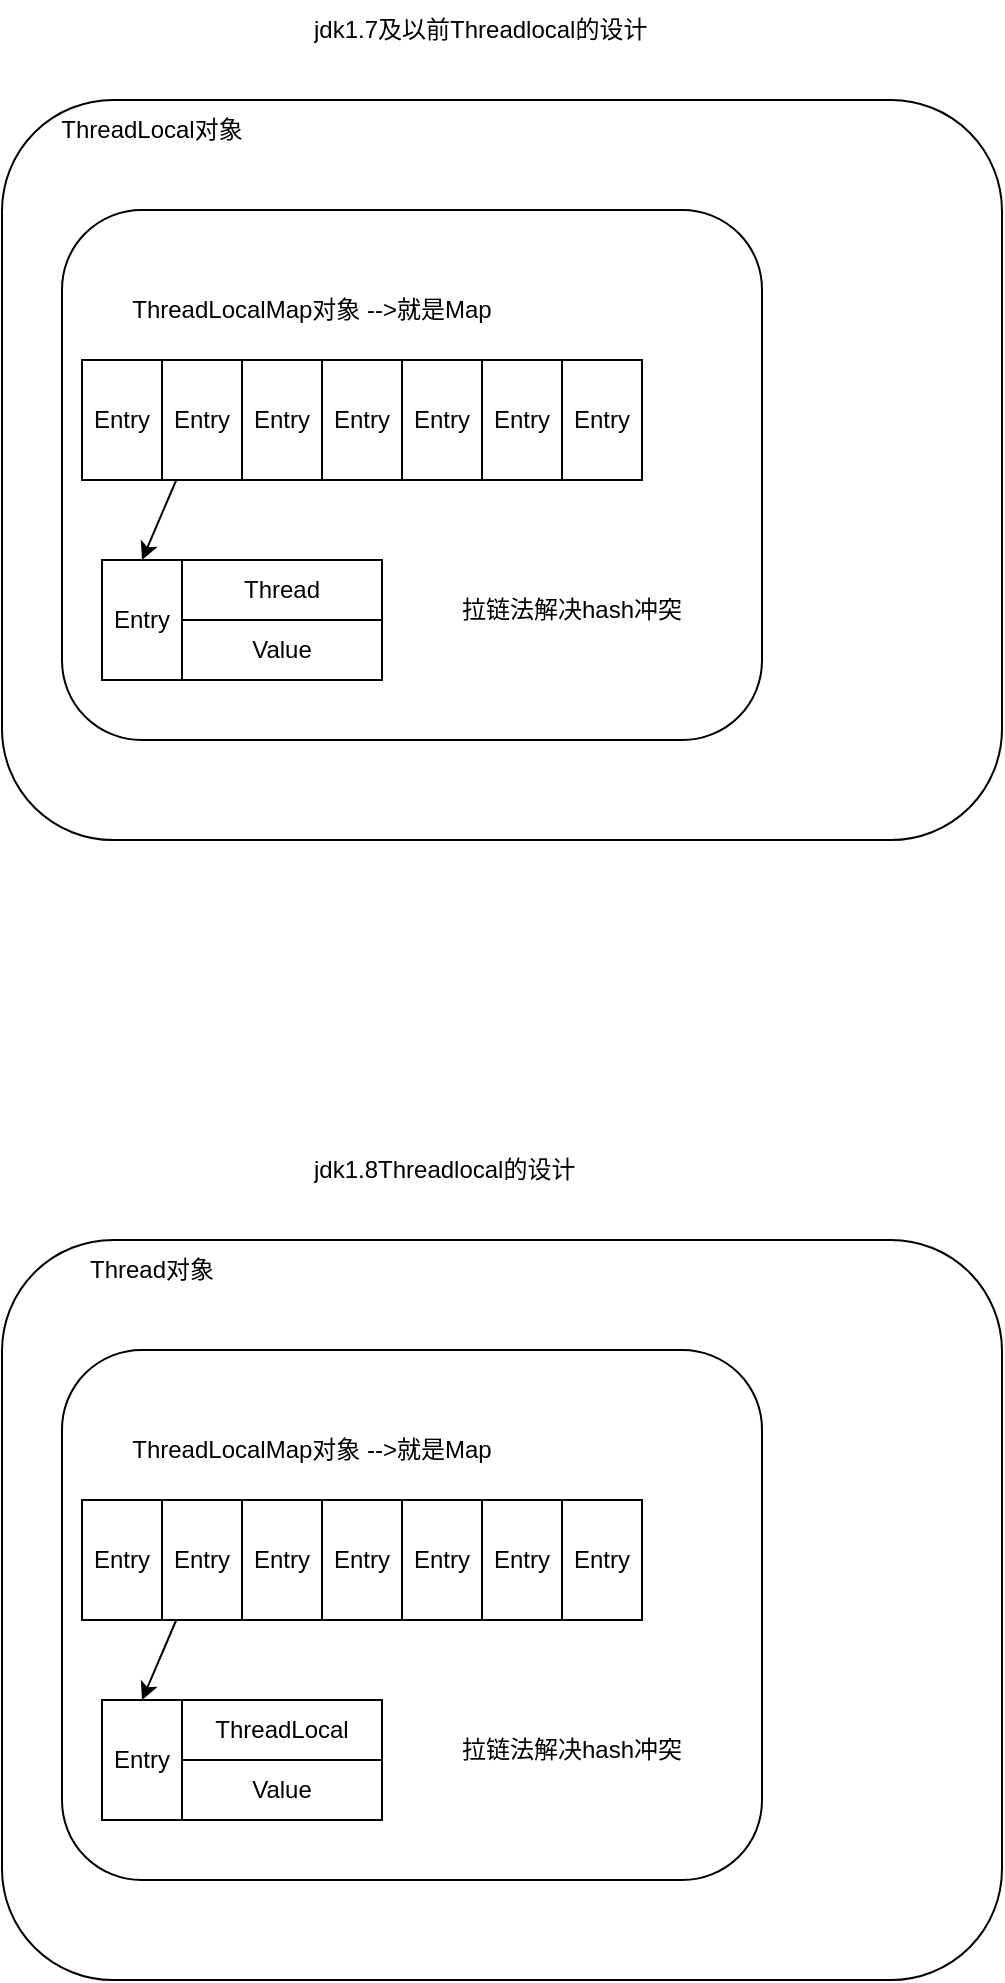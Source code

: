 <mxfile version="20.6.0" type="github">
  <diagram id="KYawN1TWcDKBo0HQWUnC" name="第 1 页">
    <mxGraphModel dx="1042" dy="721" grid="1" gridSize="10" guides="1" tooltips="1" connect="1" arrows="1" fold="1" page="1" pageScale="1" pageWidth="1169" pageHeight="826" math="0" shadow="0">
      <root>
        <mxCell id="0" />
        <mxCell id="1" parent="0" />
        <mxCell id="Z4w7ER5ssE2N3xtLeICA-2" value="jdk1.7及以前Threadlocal的设计" style="text;strokeColor=none;fillColor=none;align=left;verticalAlign=middle;spacingLeft=4;spacingRight=4;overflow=hidden;points=[[0,0.5],[1,0.5]];portConstraint=eastwest;rotatable=0;whiteSpace=wrap;html=1;" vertex="1" parent="1">
          <mxGeometry x="300" y="320" width="200" height="30" as="geometry" />
        </mxCell>
        <mxCell id="Z4w7ER5ssE2N3xtLeICA-3" value="" style="rounded=1;whiteSpace=wrap;html=1;" vertex="1" parent="1">
          <mxGeometry x="150" y="370" width="500" height="370" as="geometry" />
        </mxCell>
        <mxCell id="Z4w7ER5ssE2N3xtLeICA-4" value="ThreadLocal对象" style="text;html=1;strokeColor=none;fillColor=none;align=center;verticalAlign=middle;whiteSpace=wrap;rounded=0;" vertex="1" parent="1">
          <mxGeometry x="160" y="370" width="130" height="30" as="geometry" />
        </mxCell>
        <mxCell id="Z4w7ER5ssE2N3xtLeICA-5" value="" style="rounded=1;whiteSpace=wrap;html=1;" vertex="1" parent="1">
          <mxGeometry x="180" y="425" width="350" height="265" as="geometry" />
        </mxCell>
        <mxCell id="Z4w7ER5ssE2N3xtLeICA-6" value="ThreadLocalMap对象 --&amp;gt;就是Map" style="text;html=1;strokeColor=none;fillColor=none;align=center;verticalAlign=middle;whiteSpace=wrap;rounded=0;" vertex="1" parent="1">
          <mxGeometry x="190" y="460" width="230" height="30" as="geometry" />
        </mxCell>
        <mxCell id="Z4w7ER5ssE2N3xtLeICA-8" value="Entry" style="rounded=0;whiteSpace=wrap;html=1;" vertex="1" parent="1">
          <mxGeometry x="190" y="500" width="40" height="60" as="geometry" />
        </mxCell>
        <mxCell id="Z4w7ER5ssE2N3xtLeICA-9" value="Entry" style="rounded=0;whiteSpace=wrap;html=1;" vertex="1" parent="1">
          <mxGeometry x="230" y="500" width="40" height="60" as="geometry" />
        </mxCell>
        <mxCell id="Z4w7ER5ssE2N3xtLeICA-10" value="Entry" style="rounded=0;whiteSpace=wrap;html=1;" vertex="1" parent="1">
          <mxGeometry x="270" y="500" width="40" height="60" as="geometry" />
        </mxCell>
        <mxCell id="Z4w7ER5ssE2N3xtLeICA-11" value="Entry" style="rounded=0;whiteSpace=wrap;html=1;" vertex="1" parent="1">
          <mxGeometry x="310" y="500" width="40" height="60" as="geometry" />
        </mxCell>
        <mxCell id="Z4w7ER5ssE2N3xtLeICA-12" value="Entry" style="rounded=0;whiteSpace=wrap;html=1;" vertex="1" parent="1">
          <mxGeometry x="350" y="500" width="40" height="60" as="geometry" />
        </mxCell>
        <mxCell id="Z4w7ER5ssE2N3xtLeICA-13" value="Entry" style="rounded=0;whiteSpace=wrap;html=1;" vertex="1" parent="1">
          <mxGeometry x="390" y="500" width="40" height="60" as="geometry" />
        </mxCell>
        <mxCell id="Z4w7ER5ssE2N3xtLeICA-14" value="Entry" style="rounded=0;whiteSpace=wrap;html=1;" vertex="1" parent="1">
          <mxGeometry x="430" y="500" width="40" height="60" as="geometry" />
        </mxCell>
        <mxCell id="Z4w7ER5ssE2N3xtLeICA-17" value="Entry" style="rounded=0;whiteSpace=wrap;html=1;" vertex="1" parent="1">
          <mxGeometry x="200" y="600" width="40" height="60" as="geometry" />
        </mxCell>
        <mxCell id="Z4w7ER5ssE2N3xtLeICA-21" value="Thread" style="rounded=0;whiteSpace=wrap;html=1;" vertex="1" parent="1">
          <mxGeometry x="240" y="600" width="100" height="30" as="geometry" />
        </mxCell>
        <mxCell id="Z4w7ER5ssE2N3xtLeICA-22" value="Value" style="rounded=0;whiteSpace=wrap;html=1;" vertex="1" parent="1">
          <mxGeometry x="240" y="630" width="100" height="30" as="geometry" />
        </mxCell>
        <mxCell id="Z4w7ER5ssE2N3xtLeICA-23" value="" style="endArrow=classic;html=1;rounded=0;entryX=0.5;entryY=0;entryDx=0;entryDy=0;" edge="1" parent="1" source="Z4w7ER5ssE2N3xtLeICA-9" target="Z4w7ER5ssE2N3xtLeICA-17">
          <mxGeometry width="50" height="50" relative="1" as="geometry">
            <mxPoint x="230" y="580" as="sourcePoint" />
            <mxPoint x="280" y="530" as="targetPoint" />
          </mxGeometry>
        </mxCell>
        <mxCell id="Z4w7ER5ssE2N3xtLeICA-24" value="拉链法解决hash冲突" style="text;html=1;strokeColor=none;fillColor=none;align=center;verticalAlign=middle;whiteSpace=wrap;rounded=0;" vertex="1" parent="1">
          <mxGeometry x="370" y="610" width="130" height="30" as="geometry" />
        </mxCell>
        <mxCell id="Z4w7ER5ssE2N3xtLeICA-25" value="jdk1.8Threadlocal的设计" style="text;strokeColor=none;fillColor=none;align=left;verticalAlign=middle;spacingLeft=4;spacingRight=4;overflow=hidden;points=[[0,0.5],[1,0.5]];portConstraint=eastwest;rotatable=0;whiteSpace=wrap;html=1;" vertex="1" parent="1">
          <mxGeometry x="300" y="890" width="200" height="30" as="geometry" />
        </mxCell>
        <mxCell id="Z4w7ER5ssE2N3xtLeICA-26" value="" style="rounded=1;whiteSpace=wrap;html=1;" vertex="1" parent="1">
          <mxGeometry x="150" y="940" width="500" height="370" as="geometry" />
        </mxCell>
        <mxCell id="Z4w7ER5ssE2N3xtLeICA-27" value="Thread对象" style="text;html=1;strokeColor=none;fillColor=none;align=center;verticalAlign=middle;whiteSpace=wrap;rounded=0;" vertex="1" parent="1">
          <mxGeometry x="160" y="940" width="130" height="30" as="geometry" />
        </mxCell>
        <mxCell id="Z4w7ER5ssE2N3xtLeICA-28" value="" style="rounded=1;whiteSpace=wrap;html=1;" vertex="1" parent="1">
          <mxGeometry x="180" y="995" width="350" height="265" as="geometry" />
        </mxCell>
        <mxCell id="Z4w7ER5ssE2N3xtLeICA-29" value="ThreadLocalMap对象 --&amp;gt;就是Map" style="text;html=1;strokeColor=none;fillColor=none;align=center;verticalAlign=middle;whiteSpace=wrap;rounded=0;" vertex="1" parent="1">
          <mxGeometry x="190" y="1030" width="230" height="30" as="geometry" />
        </mxCell>
        <mxCell id="Z4w7ER5ssE2N3xtLeICA-30" value="Entry" style="rounded=0;whiteSpace=wrap;html=1;" vertex="1" parent="1">
          <mxGeometry x="190" y="1070" width="40" height="60" as="geometry" />
        </mxCell>
        <mxCell id="Z4w7ER5ssE2N3xtLeICA-31" value="Entry" style="rounded=0;whiteSpace=wrap;html=1;" vertex="1" parent="1">
          <mxGeometry x="230" y="1070" width="40" height="60" as="geometry" />
        </mxCell>
        <mxCell id="Z4w7ER5ssE2N3xtLeICA-32" value="Entry" style="rounded=0;whiteSpace=wrap;html=1;" vertex="1" parent="1">
          <mxGeometry x="270" y="1070" width="40" height="60" as="geometry" />
        </mxCell>
        <mxCell id="Z4w7ER5ssE2N3xtLeICA-33" value="Entry" style="rounded=0;whiteSpace=wrap;html=1;" vertex="1" parent="1">
          <mxGeometry x="310" y="1070" width="40" height="60" as="geometry" />
        </mxCell>
        <mxCell id="Z4w7ER5ssE2N3xtLeICA-34" value="Entry" style="rounded=0;whiteSpace=wrap;html=1;" vertex="1" parent="1">
          <mxGeometry x="350" y="1070" width="40" height="60" as="geometry" />
        </mxCell>
        <mxCell id="Z4w7ER5ssE2N3xtLeICA-35" value="Entry" style="rounded=0;whiteSpace=wrap;html=1;" vertex="1" parent="1">
          <mxGeometry x="390" y="1070" width="40" height="60" as="geometry" />
        </mxCell>
        <mxCell id="Z4w7ER5ssE2N3xtLeICA-36" value="Entry" style="rounded=0;whiteSpace=wrap;html=1;" vertex="1" parent="1">
          <mxGeometry x="430" y="1070" width="40" height="60" as="geometry" />
        </mxCell>
        <mxCell id="Z4w7ER5ssE2N3xtLeICA-37" value="Entry" style="rounded=0;whiteSpace=wrap;html=1;" vertex="1" parent="1">
          <mxGeometry x="200" y="1170" width="40" height="60" as="geometry" />
        </mxCell>
        <mxCell id="Z4w7ER5ssE2N3xtLeICA-38" value="ThreadLocal" style="rounded=0;whiteSpace=wrap;html=1;" vertex="1" parent="1">
          <mxGeometry x="240" y="1170" width="100" height="30" as="geometry" />
        </mxCell>
        <mxCell id="Z4w7ER5ssE2N3xtLeICA-39" value="Value" style="rounded=0;whiteSpace=wrap;html=1;" vertex="1" parent="1">
          <mxGeometry x="240" y="1200" width="100" height="30" as="geometry" />
        </mxCell>
        <mxCell id="Z4w7ER5ssE2N3xtLeICA-40" value="" style="endArrow=classic;html=1;rounded=0;entryX=0.5;entryY=0;entryDx=0;entryDy=0;" edge="1" parent="1" source="Z4w7ER5ssE2N3xtLeICA-31" target="Z4w7ER5ssE2N3xtLeICA-37">
          <mxGeometry width="50" height="50" relative="1" as="geometry">
            <mxPoint x="230" y="1150" as="sourcePoint" />
            <mxPoint x="280" y="1100" as="targetPoint" />
          </mxGeometry>
        </mxCell>
        <mxCell id="Z4w7ER5ssE2N3xtLeICA-41" value="拉链法解决hash冲突" style="text;html=1;strokeColor=none;fillColor=none;align=center;verticalAlign=middle;whiteSpace=wrap;rounded=0;" vertex="1" parent="1">
          <mxGeometry x="370" y="1180" width="130" height="30" as="geometry" />
        </mxCell>
      </root>
    </mxGraphModel>
  </diagram>
</mxfile>
